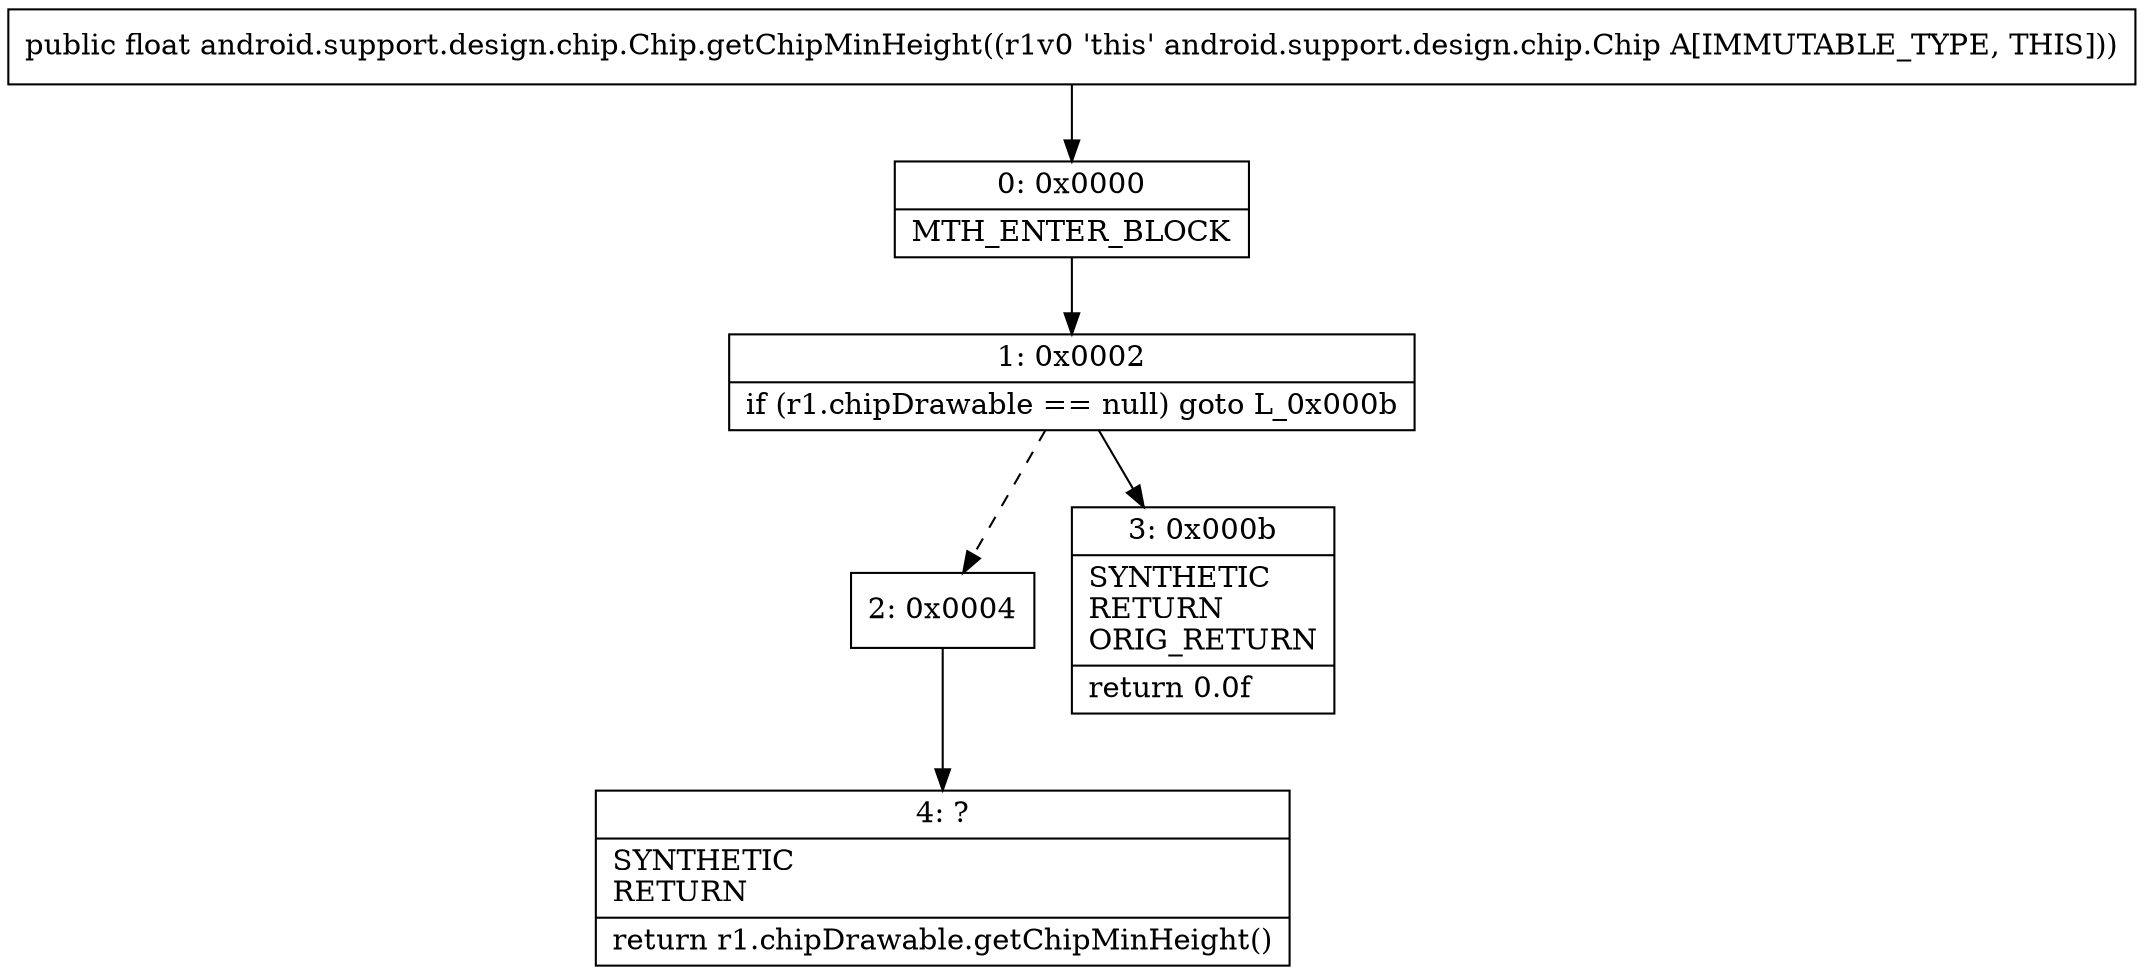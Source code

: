 digraph "CFG forandroid.support.design.chip.Chip.getChipMinHeight()F" {
Node_0 [shape=record,label="{0\:\ 0x0000|MTH_ENTER_BLOCK\l}"];
Node_1 [shape=record,label="{1\:\ 0x0002|if (r1.chipDrawable == null) goto L_0x000b\l}"];
Node_2 [shape=record,label="{2\:\ 0x0004}"];
Node_3 [shape=record,label="{3\:\ 0x000b|SYNTHETIC\lRETURN\lORIG_RETURN\l|return 0.0f\l}"];
Node_4 [shape=record,label="{4\:\ ?|SYNTHETIC\lRETURN\l|return r1.chipDrawable.getChipMinHeight()\l}"];
MethodNode[shape=record,label="{public float android.support.design.chip.Chip.getChipMinHeight((r1v0 'this' android.support.design.chip.Chip A[IMMUTABLE_TYPE, THIS])) }"];
MethodNode -> Node_0;
Node_0 -> Node_1;
Node_1 -> Node_2[style=dashed];
Node_1 -> Node_3;
Node_2 -> Node_4;
}

